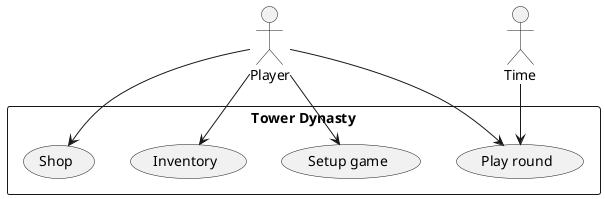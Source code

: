 @startuml
'https://plantuml.com/use-case-diagram

actor "Player" as A1
actor "Time" as A2

rectangle "Tower Dynasty" {
    usecase "Setup game" as UC1
    usecase "Play round" as UC2
    usecase "Shop" as UC3
    usecase "Inventory" as UC4
}

A1 --> UC1
A1 --> UC2
A1 --> UC3
A1 --> UC4

A2 --> UC2
@enduml